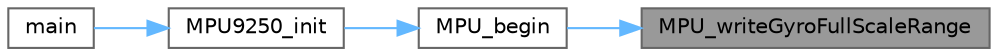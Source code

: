 digraph "MPU_writeGyroFullScaleRange"
{
 // LATEX_PDF_SIZE
  bgcolor="transparent";
  edge [fontname=Helvetica,fontsize=10,labelfontname=Helvetica,labelfontsize=10];
  node [fontname=Helvetica,fontsize=10,shape=box,height=0.2,width=0.4];
  rankdir="RL";
  Node1 [id="Node000001",label="MPU_writeGyroFullScaleRange",height=0.2,width=0.4,color="gray40", fillcolor="grey60", style="filled", fontcolor="black",tooltip="Set the gyroscope full scale range."];
  Node1 -> Node2 [id="edge4_Node000001_Node000002",dir="back",color="steelblue1",style="solid",tooltip=" "];
  Node2 [id="Node000002",label="MPU_begin",height=0.2,width=0.4,color="grey40", fillcolor="white", style="filled",URL="$MPU9250__driver_8c.html#a5cc20d149521bd728225436e0e8245bd",tooltip="Set the IMU address, check for connection, reset IMU, and set full range scale."];
  Node2 -> Node3 [id="edge5_Node000002_Node000003",dir="back",color="steelblue1",style="solid",tooltip=" "];
  Node3 [id="Node000003",label="MPU9250_init",height=0.2,width=0.4,color="grey40", fillcolor="white", style="filled",URL="$main_8c.html#aea5e73ce5da71b09a981bfa9118ba050",tooltip="Initialize the MPU9250 sensor."];
  Node3 -> Node4 [id="edge6_Node000003_Node000004",dir="back",color="steelblue1",style="solid",tooltip=" "];
  Node4 [id="Node000004",label="main",height=0.2,width=0.4,color="grey40", fillcolor="white", style="filled",URL="$main_8c.html#a840291bc02cba5474a4cb46a9b9566fe",tooltip="The application entry point."];
}
